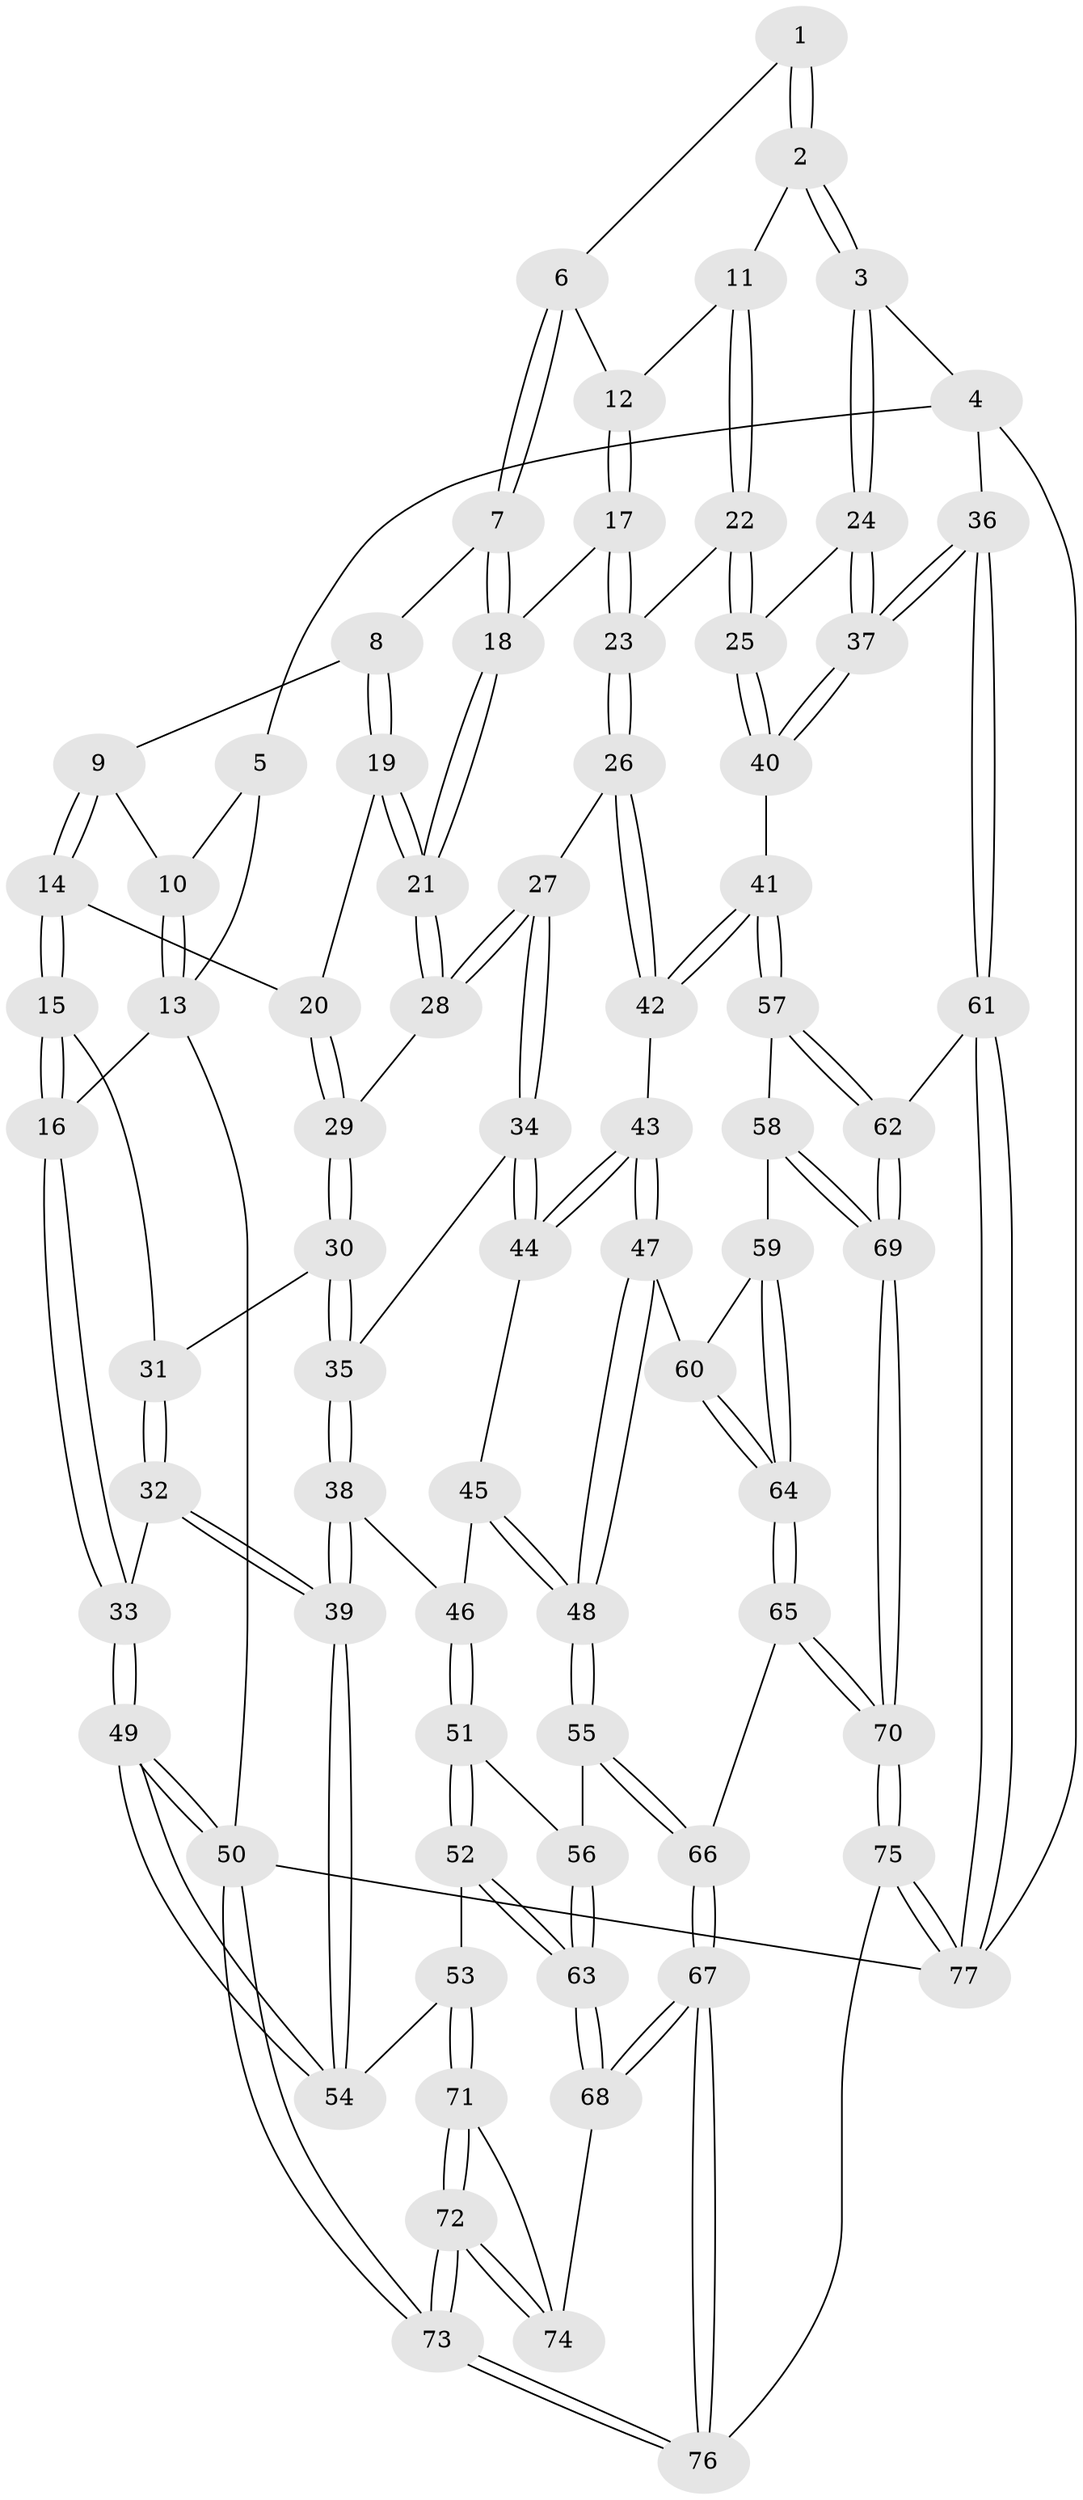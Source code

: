 // Generated by graph-tools (version 1.1) at 2025/16/03/09/25 04:16:49]
// undirected, 77 vertices, 189 edges
graph export_dot {
graph [start="1"]
  node [color=gray90,style=filled];
  1 [pos="+0.7666422139366826+0"];
  2 [pos="+1+0.17415704187180536"];
  3 [pos="+1+0.17811724767570772"];
  4 [pos="+1+0.18240974587442446"];
  5 [pos="+0.7631046790577756+0"];
  6 [pos="+0.7236087732059711+0.017411920596425694"];
  7 [pos="+0.5564846562054645+0.13992258112421646"];
  8 [pos="+0.4014170988078198+0.08582429045143056"];
  9 [pos="+0.29067175432392117+0"];
  10 [pos="+0.21116146700577682+0"];
  11 [pos="+0.9712935302817628+0.20488836567870478"];
  12 [pos="+0.7603141897119512+0.12575416125941724"];
  13 [pos="+0+0"];
  14 [pos="+0.24439792929204215+0.29642163763287455"];
  15 [pos="+0.15357725870958208+0.3293524647736523"];
  16 [pos="+0+0.2942713789967006"];
  17 [pos="+0.7391331376460095+0.27909461514003886"];
  18 [pos="+0.5774401834135893+0.23663421836833368"];
  19 [pos="+0.4081149010654116+0.2145191324213456"];
  20 [pos="+0.31468420655282364+0.3341271639069481"];
  21 [pos="+0.51143690209607+0.33629453555012745"];
  22 [pos="+0.8052953304933391+0.38640874937525366"];
  23 [pos="+0.7978503726002889+0.38397157477539906"];
  24 [pos="+0.8960790285856826+0.4727036071303512"];
  25 [pos="+0.8402098396780029+0.42891875076140556"];
  26 [pos="+0.6340753597191959+0.4553502934408429"];
  27 [pos="+0.5751347248216673+0.4370511179762037"];
  28 [pos="+0.5052396850647416+0.36925579843505313"];
  29 [pos="+0.3715681631139415+0.40598315419840697"];
  30 [pos="+0.3574397394136111+0.4448443672286551"];
  31 [pos="+0.19882901952450563+0.44596289680140017"];
  32 [pos="+0.1677281245449611+0.5656471481141557"];
  33 [pos="+0+0.435715469885259"];
  34 [pos="+0.49602964730858684+0.5447944410172769"];
  35 [pos="+0.3552569337787104+0.47844221879188553"];
  36 [pos="+1+0.6600641952867395"];
  37 [pos="+1+0.6264305145569331"];
  38 [pos="+0.3159631341413905+0.5784494873184094"];
  39 [pos="+0.20396813487602888+0.6082845358109377"];
  40 [pos="+0.7072066447159968+0.6474747817323273"];
  41 [pos="+0.6934581799926954+0.6536962254668558"];
  42 [pos="+0.643051927856585+0.6046777590180297"];
  43 [pos="+0.5447256331621974+0.6309896106094959"];
  44 [pos="+0.4959420693897698+0.5467634450171588"];
  45 [pos="+0.4547746477437511+0.580445206074408"];
  46 [pos="+0.3275884817030639+0.5889231887139216"];
  47 [pos="+0.4921545711218085+0.7010769058864132"];
  48 [pos="+0.4727378441824964+0.7061858789267511"];
  49 [pos="+0+0.7891999126137893"];
  50 [pos="+0+1"];
  51 [pos="+0.39036178481720585+0.6825538667244602"];
  52 [pos="+0.33159655082039974+0.7445064674329632"];
  53 [pos="+0.18747134008917285+0.7394887426883674"];
  54 [pos="+0.1707394706652171+0.7152363337262116"];
  55 [pos="+0.47024201950851513+0.7073707464278187"];
  56 [pos="+0.43340403426191293+0.6994019398610566"];
  57 [pos="+0.6908227939618781+0.7027383982792812"];
  58 [pos="+0.6820430838473699+0.7178911447105175"];
  59 [pos="+0.6085838640875527+0.7463659365180928"];
  60 [pos="+0.49856520682169375+0.7049087708094968"];
  61 [pos="+1+0.6849717248101812"];
  62 [pos="+0.8817619318527437+0.7918447353120359"];
  63 [pos="+0.3528316299630248+0.8417462330518721"];
  64 [pos="+0.5757741519331178+0.8495591479028014"];
  65 [pos="+0.5737869479240408+0.8724067804263469"];
  66 [pos="+0.464571512672692+0.7872195791214295"];
  67 [pos="+0.3893313408980145+0.88773576909592"];
  68 [pos="+0.3536343768216225+0.8749123152508618"];
  69 [pos="+0.7181393653956347+0.9492328047394423"];
  70 [pos="+0.6438224123927456+1"];
  71 [pos="+0.19638805399743114+0.775000591602893"];
  72 [pos="+0.04273175933609187+1"];
  73 [pos="+0+1"];
  74 [pos="+0.3190299698589402+0.8808038865248079"];
  75 [pos="+0.6320843938828237+1"];
  76 [pos="+0.6309588393528935+1"];
  77 [pos="+1+1"];
  1 -- 2;
  1 -- 2;
  1 -- 6;
  2 -- 3;
  2 -- 3;
  2 -- 11;
  3 -- 4;
  3 -- 24;
  3 -- 24;
  4 -- 5;
  4 -- 36;
  4 -- 77;
  5 -- 10;
  5 -- 13;
  6 -- 7;
  6 -- 7;
  6 -- 12;
  7 -- 8;
  7 -- 18;
  7 -- 18;
  8 -- 9;
  8 -- 19;
  8 -- 19;
  9 -- 10;
  9 -- 14;
  9 -- 14;
  10 -- 13;
  10 -- 13;
  11 -- 12;
  11 -- 22;
  11 -- 22;
  12 -- 17;
  12 -- 17;
  13 -- 16;
  13 -- 50;
  14 -- 15;
  14 -- 15;
  14 -- 20;
  15 -- 16;
  15 -- 16;
  15 -- 31;
  16 -- 33;
  16 -- 33;
  17 -- 18;
  17 -- 23;
  17 -- 23;
  18 -- 21;
  18 -- 21;
  19 -- 20;
  19 -- 21;
  19 -- 21;
  20 -- 29;
  20 -- 29;
  21 -- 28;
  21 -- 28;
  22 -- 23;
  22 -- 25;
  22 -- 25;
  23 -- 26;
  23 -- 26;
  24 -- 25;
  24 -- 37;
  24 -- 37;
  25 -- 40;
  25 -- 40;
  26 -- 27;
  26 -- 42;
  26 -- 42;
  27 -- 28;
  27 -- 28;
  27 -- 34;
  27 -- 34;
  28 -- 29;
  29 -- 30;
  29 -- 30;
  30 -- 31;
  30 -- 35;
  30 -- 35;
  31 -- 32;
  31 -- 32;
  32 -- 33;
  32 -- 39;
  32 -- 39;
  33 -- 49;
  33 -- 49;
  34 -- 35;
  34 -- 44;
  34 -- 44;
  35 -- 38;
  35 -- 38;
  36 -- 37;
  36 -- 37;
  36 -- 61;
  36 -- 61;
  37 -- 40;
  37 -- 40;
  38 -- 39;
  38 -- 39;
  38 -- 46;
  39 -- 54;
  39 -- 54;
  40 -- 41;
  41 -- 42;
  41 -- 42;
  41 -- 57;
  41 -- 57;
  42 -- 43;
  43 -- 44;
  43 -- 44;
  43 -- 47;
  43 -- 47;
  44 -- 45;
  45 -- 46;
  45 -- 48;
  45 -- 48;
  46 -- 51;
  46 -- 51;
  47 -- 48;
  47 -- 48;
  47 -- 60;
  48 -- 55;
  48 -- 55;
  49 -- 50;
  49 -- 50;
  49 -- 54;
  49 -- 54;
  50 -- 73;
  50 -- 73;
  50 -- 77;
  51 -- 52;
  51 -- 52;
  51 -- 56;
  52 -- 53;
  52 -- 63;
  52 -- 63;
  53 -- 54;
  53 -- 71;
  53 -- 71;
  55 -- 56;
  55 -- 66;
  55 -- 66;
  56 -- 63;
  56 -- 63;
  57 -- 58;
  57 -- 62;
  57 -- 62;
  58 -- 59;
  58 -- 69;
  58 -- 69;
  59 -- 60;
  59 -- 64;
  59 -- 64;
  60 -- 64;
  60 -- 64;
  61 -- 62;
  61 -- 77;
  61 -- 77;
  62 -- 69;
  62 -- 69;
  63 -- 68;
  63 -- 68;
  64 -- 65;
  64 -- 65;
  65 -- 66;
  65 -- 70;
  65 -- 70;
  66 -- 67;
  66 -- 67;
  67 -- 68;
  67 -- 68;
  67 -- 76;
  67 -- 76;
  68 -- 74;
  69 -- 70;
  69 -- 70;
  70 -- 75;
  70 -- 75;
  71 -- 72;
  71 -- 72;
  71 -- 74;
  72 -- 73;
  72 -- 73;
  72 -- 74;
  72 -- 74;
  73 -- 76;
  73 -- 76;
  75 -- 76;
  75 -- 77;
  75 -- 77;
}
